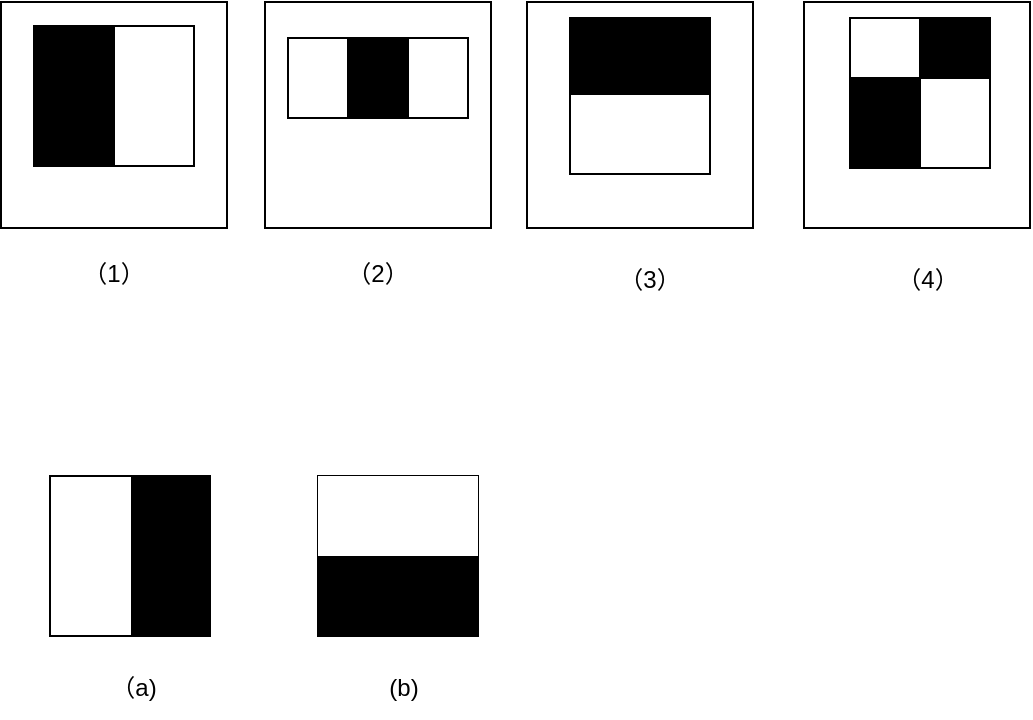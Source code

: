 <mxfile version="18.0.2" type="github">
  <diagram id="mbmgw8_IbOcYM1JjEXLK" name="Page-1">
    <mxGraphModel dx="611" dy="321" grid="0" gridSize="10" guides="1" tooltips="1" connect="1" arrows="1" fold="1" page="1" pageScale="1" pageWidth="827" pageHeight="1169" math="0" shadow="0">
      <root>
        <mxCell id="0" />
        <mxCell id="1" parent="0" />
        <mxCell id="U6Z3fDWPKc3-cZ_HL3Em-23" value="" style="whiteSpace=wrap;html=1;aspect=fixed;fillColor=#FFFFFF;" vertex="1" parent="1">
          <mxGeometry x="314.5" y="31" width="113" height="113" as="geometry" />
        </mxCell>
        <mxCell id="U6Z3fDWPKc3-cZ_HL3Em-22" value="" style="whiteSpace=wrap;html=1;aspect=fixed;fillColor=#FFFFFF;" vertex="1" parent="1">
          <mxGeometry x="183.5" y="31" width="113" height="113" as="geometry" />
        </mxCell>
        <mxCell id="U6Z3fDWPKc3-cZ_HL3Em-21" value="" style="whiteSpace=wrap;html=1;aspect=fixed;fillColor=#FFFFFF;" vertex="1" parent="1">
          <mxGeometry x="51.5" y="31" width="113" height="113" as="geometry" />
        </mxCell>
        <mxCell id="U6Z3fDWPKc3-cZ_HL3Em-5" value="" style="verticalLabelPosition=bottom;verticalAlign=top;html=1;shape=mxgraph.basic.rect;fillColor2=none;strokeWidth=1;size=20;indent=5;" vertex="1" parent="1">
          <mxGeometry x="195" y="49" width="90" height="40" as="geometry" />
        </mxCell>
        <mxCell id="U6Z3fDWPKc3-cZ_HL3Em-6" value="" style="shape=partialRectangle;whiteSpace=wrap;html=1;top=0;bottom=0;fillColor=#000000;" vertex="1" parent="1">
          <mxGeometry x="225" y="49" width="30" height="40" as="geometry" />
        </mxCell>
        <mxCell id="U6Z3fDWPKc3-cZ_HL3Em-7" value="&lt;font style=&quot;vertical-align: inherit;&quot;&gt;&lt;font style=&quot;vertical-align: inherit;&quot;&gt;（1）&lt;/font&gt;&lt;/font&gt;" style="text;html=1;strokeColor=none;fillColor=none;align=center;verticalAlign=middle;whiteSpace=wrap;rounded=0;" vertex="1" parent="1">
          <mxGeometry x="78" y="152" width="60" height="30" as="geometry" />
        </mxCell>
        <mxCell id="U6Z3fDWPKc3-cZ_HL3Em-13" value="&lt;font style=&quot;vertical-align: inherit;&quot;&gt;&lt;font style=&quot;vertical-align: inherit;&quot;&gt;（2）&lt;/font&gt;&lt;/font&gt;" style="text;html=1;strokeColor=none;fillColor=none;align=center;verticalAlign=middle;whiteSpace=wrap;rounded=0;" vertex="1" parent="1">
          <mxGeometry x="210" y="152" width="60" height="30" as="geometry" />
        </mxCell>
        <mxCell id="U6Z3fDWPKc3-cZ_HL3Em-14" value="" style="verticalLabelPosition=bottom;verticalAlign=top;html=1;shape=mxgraph.basic.rect;fillColor2=none;strokeWidth=1;size=20;indent=5;fillColor=#000000;" vertex="1" parent="1">
          <mxGeometry x="68" y="43" width="40" height="70" as="geometry" />
        </mxCell>
        <mxCell id="U6Z3fDWPKc3-cZ_HL3Em-17" value="" style="verticalLabelPosition=bottom;verticalAlign=top;html=1;shape=mxgraph.basic.rect;fillColor2=none;strokeWidth=1;size=20;indent=5;fillColor=#FFFFFF;" vertex="1" parent="1">
          <mxGeometry x="108" y="43" width="40" height="70" as="geometry" />
        </mxCell>
        <mxCell id="U6Z3fDWPKc3-cZ_HL3Em-18" value="&lt;font style=&quot;vertical-align: inherit;&quot;&gt;&lt;font style=&quot;vertical-align: inherit;&quot;&gt;（3）&lt;/font&gt;&lt;/font&gt;" style="text;html=1;strokeColor=none;fillColor=none;align=center;verticalAlign=middle;whiteSpace=wrap;rounded=0;" vertex="1" parent="1">
          <mxGeometry x="346" y="155" width="60" height="30" as="geometry" />
        </mxCell>
        <mxCell id="U6Z3fDWPKc3-cZ_HL3Em-19" value="" style="verticalLabelPosition=bottom;verticalAlign=top;html=1;shape=mxgraph.basic.rect;fillColor2=none;strokeWidth=1;size=20;indent=5;fillColor=#000000;direction=south;" vertex="1" parent="1">
          <mxGeometry x="336" y="39" width="70" height="40" as="geometry" />
        </mxCell>
        <mxCell id="U6Z3fDWPKc3-cZ_HL3Em-20" value="" style="verticalLabelPosition=bottom;verticalAlign=top;html=1;shape=mxgraph.basic.rect;fillColor2=none;strokeWidth=1;size=20;indent=5;fillColor=#FFFFFF;direction=south;" vertex="1" parent="1">
          <mxGeometry x="336" y="77" width="70" height="40" as="geometry" />
        </mxCell>
        <mxCell id="U6Z3fDWPKc3-cZ_HL3Em-24" value="" style="whiteSpace=wrap;html=1;aspect=fixed;fillColor=#FFFFFF;" vertex="1" parent="1">
          <mxGeometry x="453" y="31" width="113" height="113" as="geometry" />
        </mxCell>
        <mxCell id="U6Z3fDWPKc3-cZ_HL3Em-25" value="&lt;font style=&quot;vertical-align: inherit;&quot;&gt;&lt;font style=&quot;vertical-align: inherit;&quot;&gt;（4）&lt;/font&gt;&lt;/font&gt;" style="text;html=1;strokeColor=none;fillColor=none;align=center;verticalAlign=middle;whiteSpace=wrap;rounded=0;" vertex="1" parent="1">
          <mxGeometry x="484.5" y="155" width="60" height="30" as="geometry" />
        </mxCell>
        <mxCell id="U6Z3fDWPKc3-cZ_HL3Em-66" value="" style="shape=table;startSize=0;container=1;collapsible=0;childLayout=tableLayout;fillColor=#FFFFFF;" vertex="1" parent="1">
          <mxGeometry x="476" y="39" width="70" height="75" as="geometry" />
        </mxCell>
        <mxCell id="U6Z3fDWPKc3-cZ_HL3Em-67" value="" style="shape=tableRow;horizontal=0;startSize=0;swimlaneHead=0;swimlaneBody=0;top=0;left=0;bottom=0;right=0;collapsible=0;dropTarget=0;fillColor=none;points=[[0,0.5],[1,0.5]];portConstraint=eastwest;" vertex="1" parent="U6Z3fDWPKc3-cZ_HL3Em-66">
          <mxGeometry width="70" height="30" as="geometry" />
        </mxCell>
        <mxCell id="U6Z3fDWPKc3-cZ_HL3Em-68" value="" style="shape=partialRectangle;html=1;whiteSpace=wrap;connectable=0;overflow=hidden;fillColor=none;top=0;left=0;bottom=0;right=0;pointerEvents=1;" vertex="1" parent="U6Z3fDWPKc3-cZ_HL3Em-67">
          <mxGeometry width="35" height="30" as="geometry">
            <mxRectangle width="35" height="30" as="alternateBounds" />
          </mxGeometry>
        </mxCell>
        <mxCell id="U6Z3fDWPKc3-cZ_HL3Em-69" value="" style="shape=partialRectangle;html=1;whiteSpace=wrap;connectable=0;overflow=hidden;fillColor=#000000;top=0;left=0;bottom=0;right=0;pointerEvents=1;" vertex="1" parent="U6Z3fDWPKc3-cZ_HL3Em-67">
          <mxGeometry x="35" width="35" height="30" as="geometry">
            <mxRectangle width="35" height="30" as="alternateBounds" />
          </mxGeometry>
        </mxCell>
        <mxCell id="U6Z3fDWPKc3-cZ_HL3Em-70" value="" style="shape=tableRow;horizontal=0;startSize=0;swimlaneHead=0;swimlaneBody=0;top=0;left=0;bottom=0;right=0;collapsible=0;dropTarget=0;fillColor=none;points=[[0,0.5],[1,0.5]];portConstraint=eastwest;" vertex="1" parent="U6Z3fDWPKc3-cZ_HL3Em-66">
          <mxGeometry y="30" width="70" height="45" as="geometry" />
        </mxCell>
        <mxCell id="U6Z3fDWPKc3-cZ_HL3Em-71" value="" style="shape=partialRectangle;html=1;whiteSpace=wrap;connectable=0;overflow=hidden;fillColor=#000000;top=0;left=0;bottom=0;right=0;pointerEvents=1;" vertex="1" parent="U6Z3fDWPKc3-cZ_HL3Em-70">
          <mxGeometry width="35" height="45" as="geometry">
            <mxRectangle width="35" height="45" as="alternateBounds" />
          </mxGeometry>
        </mxCell>
        <mxCell id="U6Z3fDWPKc3-cZ_HL3Em-72" value="" style="shape=partialRectangle;html=1;whiteSpace=wrap;connectable=0;overflow=hidden;fillColor=none;top=0;left=0;bottom=0;right=0;pointerEvents=1;" vertex="1" parent="U6Z3fDWPKc3-cZ_HL3Em-70">
          <mxGeometry x="35" width="35" height="45" as="geometry">
            <mxRectangle width="35" height="45" as="alternateBounds" />
          </mxGeometry>
        </mxCell>
        <mxCell id="U6Z3fDWPKc3-cZ_HL3Em-73" value="" style="shape=table;startSize=0;container=1;collapsible=0;childLayout=tableLayout;fillColor=#FFFFFF;" vertex="1" parent="1">
          <mxGeometry x="76" y="268" width="80" height="80" as="geometry" />
        </mxCell>
        <mxCell id="U6Z3fDWPKc3-cZ_HL3Em-74" value="" style="shape=tableRow;horizontal=0;startSize=0;swimlaneHead=0;swimlaneBody=0;top=0;left=0;bottom=0;right=0;collapsible=0;dropTarget=0;fillColor=none;points=[[0,0.5],[1,0.5]];portConstraint=eastwest;" vertex="1" parent="U6Z3fDWPKc3-cZ_HL3Em-73">
          <mxGeometry width="80" height="80" as="geometry" />
        </mxCell>
        <mxCell id="U6Z3fDWPKc3-cZ_HL3Em-75" value="" style="shape=partialRectangle;html=1;whiteSpace=wrap;connectable=0;overflow=hidden;fillColor=none;top=0;left=0;bottom=0;right=0;pointerEvents=1;" vertex="1" parent="U6Z3fDWPKc3-cZ_HL3Em-74">
          <mxGeometry width="41" height="80" as="geometry">
            <mxRectangle width="41" height="80" as="alternateBounds" />
          </mxGeometry>
        </mxCell>
        <mxCell id="U6Z3fDWPKc3-cZ_HL3Em-76" value="" style="shape=partialRectangle;html=1;whiteSpace=wrap;connectable=0;overflow=hidden;fillColor=#000000;top=0;left=0;bottom=0;right=0;pointerEvents=1;" vertex="1" parent="U6Z3fDWPKc3-cZ_HL3Em-74">
          <mxGeometry x="41" width="39" height="80" as="geometry">
            <mxRectangle width="39" height="80" as="alternateBounds" />
          </mxGeometry>
        </mxCell>
        <mxCell id="U6Z3fDWPKc3-cZ_HL3Em-77" value="&lt;font style=&quot;vertical-align: inherit;&quot;&gt;&lt;font style=&quot;vertical-align: inherit;&quot;&gt;（a)&lt;/font&gt;&lt;/font&gt;" style="text;html=1;strokeColor=none;fillColor=none;align=center;verticalAlign=middle;whiteSpace=wrap;rounded=0;" vertex="1" parent="1">
          <mxGeometry x="88" y="359" width="60" height="30" as="geometry" />
        </mxCell>
        <mxCell id="U6Z3fDWPKc3-cZ_HL3Em-83" value="" style="shape=table;startSize=0;container=1;collapsible=0;childLayout=tableLayout;fillColor=#000000;direction=north;" vertex="1" parent="1">
          <mxGeometry x="210" y="268" width="80" height="80" as="geometry" />
        </mxCell>
        <mxCell id="U6Z3fDWPKc3-cZ_HL3Em-84" value="" style="shape=tableRow;horizontal=0;startSize=0;swimlaneHead=0;swimlaneBody=0;top=0;left=0;bottom=0;right=0;collapsible=0;dropTarget=0;fillColor=none;points=[[0,0.5],[1,0.5]];portConstraint=eastwest;" vertex="1" parent="U6Z3fDWPKc3-cZ_HL3Em-83">
          <mxGeometry width="80" height="40" as="geometry" />
        </mxCell>
        <mxCell id="U6Z3fDWPKc3-cZ_HL3Em-85" value="" style="shape=partialRectangle;html=1;whiteSpace=wrap;connectable=0;overflow=hidden;fillColor=#FFFFFF;top=0;left=0;bottom=0;right=0;pointerEvents=1;" vertex="1" parent="U6Z3fDWPKc3-cZ_HL3Em-84">
          <mxGeometry width="80" height="40" as="geometry">
            <mxRectangle width="80" height="40" as="alternateBounds" />
          </mxGeometry>
        </mxCell>
        <mxCell id="U6Z3fDWPKc3-cZ_HL3Em-86" value="" style="shape=tableRow;horizontal=0;startSize=0;swimlaneHead=0;swimlaneBody=0;top=0;left=0;bottom=0;right=0;collapsible=0;dropTarget=0;fillColor=none;points=[[0,0.5],[1,0.5]];portConstraint=eastwest;" vertex="1" parent="U6Z3fDWPKc3-cZ_HL3Em-83">
          <mxGeometry y="40" width="80" height="40" as="geometry" />
        </mxCell>
        <mxCell id="U6Z3fDWPKc3-cZ_HL3Em-87" value="" style="shape=partialRectangle;html=1;whiteSpace=wrap;connectable=0;overflow=hidden;fillColor=none;top=0;left=0;bottom=0;right=0;pointerEvents=1;" vertex="1" parent="U6Z3fDWPKc3-cZ_HL3Em-86">
          <mxGeometry width="80" height="40" as="geometry">
            <mxRectangle width="80" height="40" as="alternateBounds" />
          </mxGeometry>
        </mxCell>
        <mxCell id="U6Z3fDWPKc3-cZ_HL3Em-88" value="(b)" style="text;html=1;strokeColor=none;fillColor=none;align=center;verticalAlign=middle;whiteSpace=wrap;rounded=0;" vertex="1" parent="1">
          <mxGeometry x="223" y="359" width="60" height="30" as="geometry" />
        </mxCell>
      </root>
    </mxGraphModel>
  </diagram>
</mxfile>
